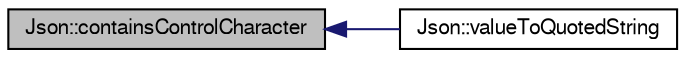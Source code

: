 digraph "Json::containsControlCharacter"
{
  edge [fontname="FreeSans",fontsize="10",labelfontname="FreeSans",labelfontsize="10"];
  node [fontname="FreeSans",fontsize="10",shape=record];
  rankdir="LR";
  Node1 [label="Json::containsControlCharacter",height=0.2,width=0.4,color="black", fillcolor="grey75", style="filled" fontcolor="black"];
  Node1 -> Node2 [dir="back",color="midnightblue",fontsize="10",style="solid",fontname="FreeSans"];
  Node2 [label="Json::valueToQuotedString",height=0.2,width=0.4,color="black", fillcolor="white", style="filled",URL="$namespace_json.html#aa0c8235a4a5c6599da5d3332743db8ac"];
}
